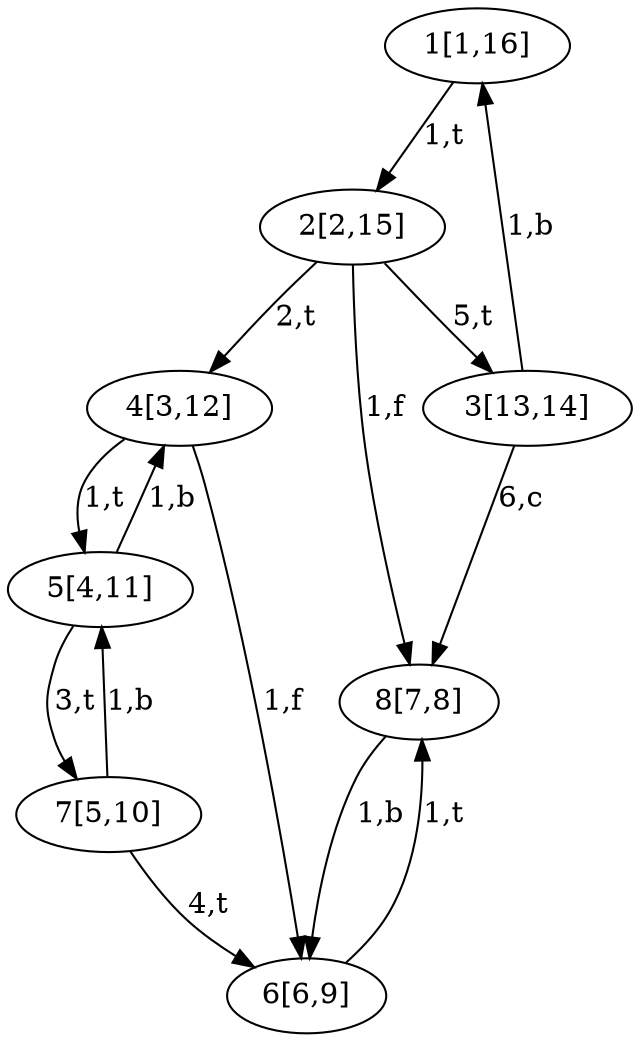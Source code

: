 digraph G{
edge[dir = forward]
node[shape = oval];
1[label = "1[1,16]"];
2[label = "2[2,15]"];
3[label = "3[13,14]"];
3->1[label = "1,b" ]
8[label = "8[7,8]"];
6[label = "6[6,9]"];
6->8[label = "1,t" ]
8->6[label = "1,b" ]
3->8[label = "6,c" ]
2->3[label = "5,t" ]
2->8[label = "1,f" ]
4[label = "4[3,12]"];
4->6[label = "1,f" ]
5[label = "5[4,11]"];
5->4[label = "1,b" ]
7[label = "7[5,10]"];
7->5[label = "1,b" ]
7->6[label = "4,t" ]
5->7[label = "3,t" ]
4->5[label = "1,t" ]
2->4[label = "2,t" ]
1->2[label = "1,t" ]
}